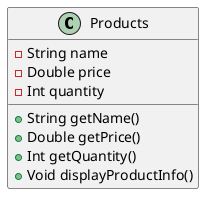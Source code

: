 @startuml
class Products {
    -String name
    -Double price
    -Int quantity
    +String getName()
    +Double getPrice()
    +Int getQuantity()
    +Void displayProductInfo()
}
@enduml